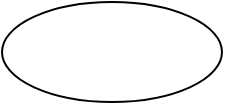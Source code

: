 <mxfile version="14.9.8" type="device"><diagram id="M_5o9T0Zfa3jsSFbfTRQ" name="Page-1"><mxGraphModel dx="1221" dy="644" grid="1" gridSize="10" guides="1" tooltips="1" connect="1" arrows="1" fold="1" page="1" pageScale="1" pageWidth="827" pageHeight="1169" math="0" shadow="0"><root><mxCell id="0"/><mxCell id="1" parent="0"/><mxCell id="pfOPnWsITZIfyojy1fLx-1" value="" style="ellipse;whiteSpace=wrap;html=1;" vertex="1" parent="1"><mxGeometry x="170" y="30" width="110" height="50" as="geometry"/></mxCell></root></mxGraphModel></diagram></mxfile>